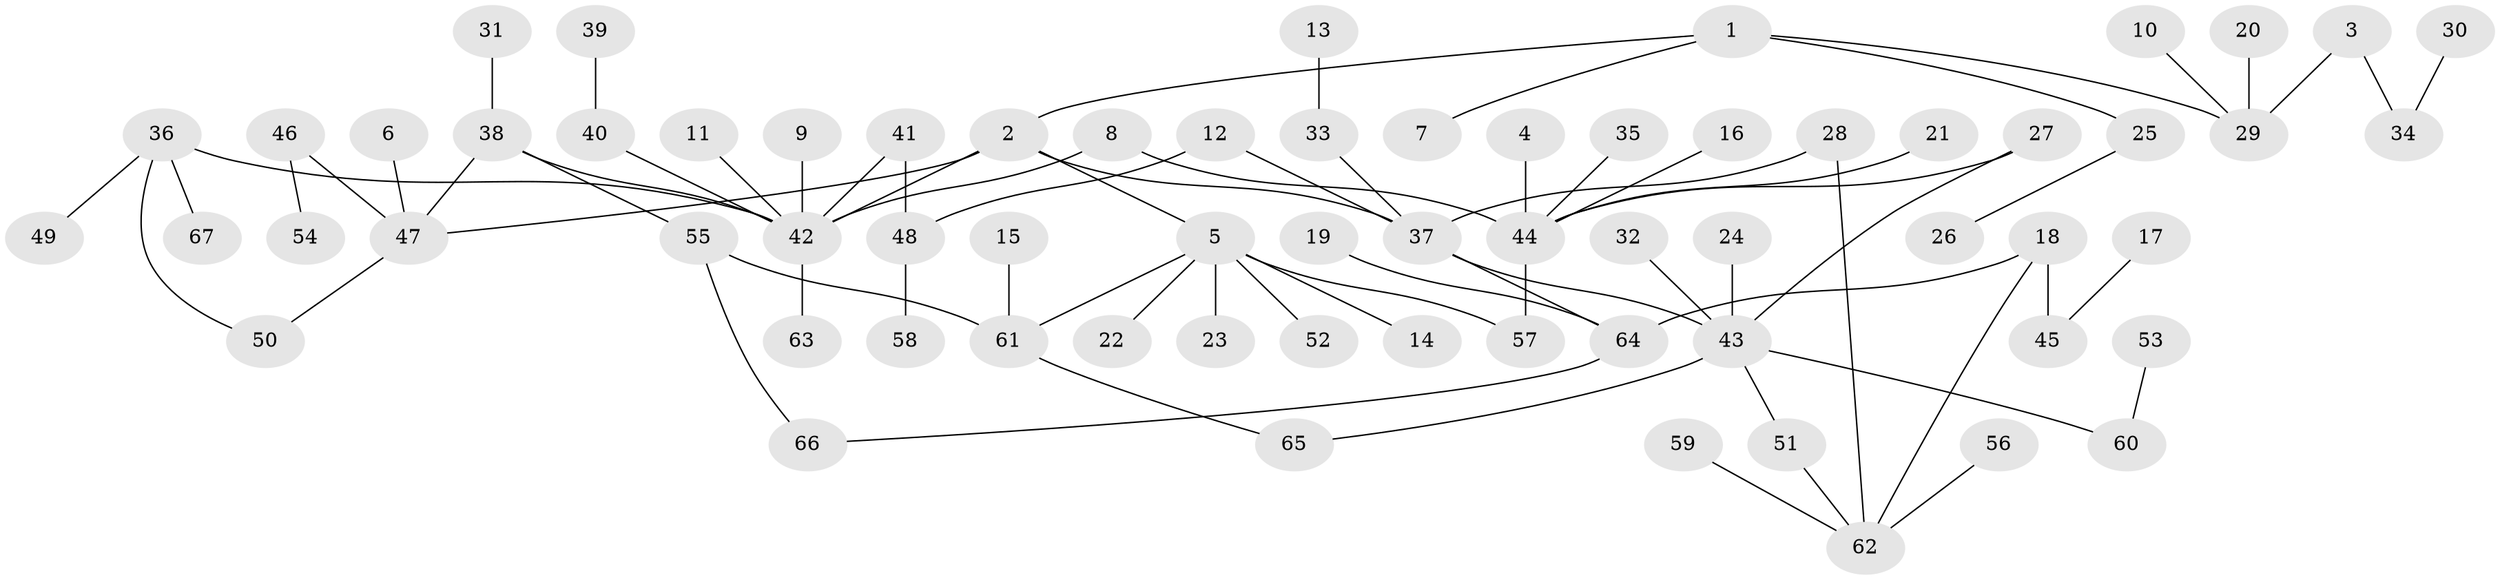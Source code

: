 // original degree distribution, {9: 0.007518796992481203, 6: 0.03759398496240601, 5: 0.022556390977443608, 4: 0.08270676691729323, 1: 0.45864661654135336, 2: 0.2706766917293233, 3: 0.11278195488721804, 8: 0.007518796992481203}
// Generated by graph-tools (version 1.1) at 2025/49/03/09/25 03:49:23]
// undirected, 67 vertices, 76 edges
graph export_dot {
graph [start="1"]
  node [color=gray90,style=filled];
  1;
  2;
  3;
  4;
  5;
  6;
  7;
  8;
  9;
  10;
  11;
  12;
  13;
  14;
  15;
  16;
  17;
  18;
  19;
  20;
  21;
  22;
  23;
  24;
  25;
  26;
  27;
  28;
  29;
  30;
  31;
  32;
  33;
  34;
  35;
  36;
  37;
  38;
  39;
  40;
  41;
  42;
  43;
  44;
  45;
  46;
  47;
  48;
  49;
  50;
  51;
  52;
  53;
  54;
  55;
  56;
  57;
  58;
  59;
  60;
  61;
  62;
  63;
  64;
  65;
  66;
  67;
  1 -- 2 [weight=1.0];
  1 -- 7 [weight=1.0];
  1 -- 25 [weight=1.0];
  1 -- 29 [weight=1.0];
  2 -- 5 [weight=1.0];
  2 -- 37 [weight=1.0];
  2 -- 42 [weight=1.0];
  2 -- 47 [weight=1.0];
  3 -- 29 [weight=1.0];
  3 -- 34 [weight=1.0];
  4 -- 44 [weight=1.0];
  5 -- 14 [weight=1.0];
  5 -- 22 [weight=1.0];
  5 -- 23 [weight=1.0];
  5 -- 52 [weight=1.0];
  5 -- 57 [weight=1.0];
  5 -- 61 [weight=1.0];
  6 -- 47 [weight=1.0];
  8 -- 42 [weight=1.0];
  8 -- 44 [weight=1.0];
  9 -- 42 [weight=1.0];
  10 -- 29 [weight=1.0];
  11 -- 42 [weight=1.0];
  12 -- 37 [weight=1.0];
  12 -- 48 [weight=1.0];
  13 -- 33 [weight=1.0];
  15 -- 61 [weight=1.0];
  16 -- 44 [weight=1.0];
  17 -- 45 [weight=1.0];
  18 -- 45 [weight=1.0];
  18 -- 62 [weight=1.0];
  18 -- 64 [weight=1.0];
  19 -- 64 [weight=1.0];
  20 -- 29 [weight=1.0];
  21 -- 44 [weight=1.0];
  24 -- 43 [weight=1.0];
  25 -- 26 [weight=1.0];
  27 -- 43 [weight=1.0];
  27 -- 44 [weight=1.0];
  28 -- 37 [weight=1.0];
  28 -- 62 [weight=1.0];
  30 -- 34 [weight=1.0];
  31 -- 38 [weight=1.0];
  32 -- 43 [weight=1.0];
  33 -- 37 [weight=1.0];
  35 -- 44 [weight=1.0];
  36 -- 42 [weight=1.0];
  36 -- 49 [weight=1.0];
  36 -- 50 [weight=1.0];
  36 -- 67 [weight=1.0];
  37 -- 43 [weight=1.0];
  37 -- 64 [weight=1.0];
  38 -- 42 [weight=1.0];
  38 -- 47 [weight=1.0];
  38 -- 55 [weight=1.0];
  39 -- 40 [weight=1.0];
  40 -- 42 [weight=1.0];
  41 -- 42 [weight=1.0];
  41 -- 48 [weight=1.0];
  42 -- 63 [weight=1.0];
  43 -- 51 [weight=1.0];
  43 -- 60 [weight=1.0];
  43 -- 65 [weight=1.0];
  44 -- 57 [weight=1.0];
  46 -- 47 [weight=1.0];
  46 -- 54 [weight=1.0];
  47 -- 50 [weight=1.0];
  48 -- 58 [weight=1.0];
  51 -- 62 [weight=1.0];
  53 -- 60 [weight=1.0];
  55 -- 61 [weight=1.0];
  55 -- 66 [weight=1.0];
  56 -- 62 [weight=1.0];
  59 -- 62 [weight=1.0];
  61 -- 65 [weight=1.0];
  64 -- 66 [weight=1.0];
}

